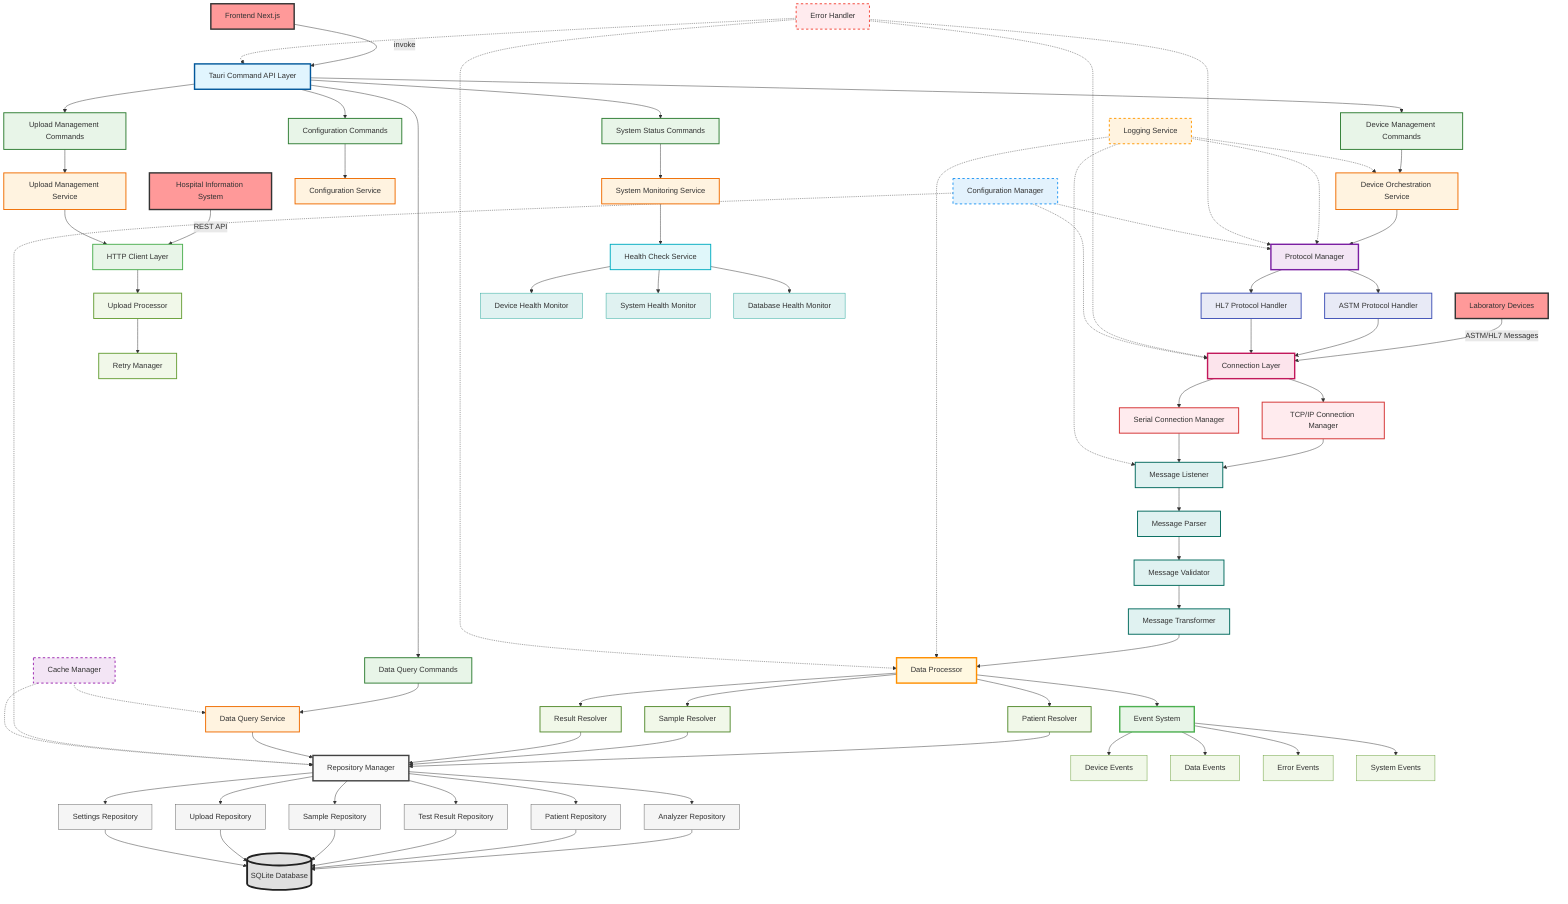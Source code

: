 graph TD
    %% External Interfaces
    FE[Frontend Next.js] -->|invoke| API[Tauri Command API Layer]
    DEV[Laboratory Devices] -->|ASTM/HL7 Messages| CONN[Connection Layer]
    HIS[Hospital Information System] -->|REST API| HTTP[HTTP Client Layer]
    
    %% API Command Layer
    API --> CMD1[Device Management Commands]
    API --> CMD2[Data Query Commands] 
    API --> CMD3[Configuration Commands]
    API --> CMD4[System Status Commands]
    API --> CMD5[Upload Management Commands]
    
    %% Service Orchestration Layer
    CMD1 --> DOS[Device Orchestration Service]
    CMD2 --> DQS[Data Query Service]
    CMD3 --> CS[Configuration Service]
    CMD4 --> SMS[System Monitoring Service]
    CMD5 --> UMS[Upload Management Service]
    
    %% Protocol Processing Layer
    DOS --> PM[Protocol Manager]
    PM --> ASTM[ASTM Protocol Handler]
    PM --> HL7[HL7 Protocol Handler]
    
    %% Connection Management Layer
    ASTM --> CONN
    HL7 --> CONN
    CONN --> TCP[TCP/IP Connection Manager]
    CONN --> SERIAL[Serial Connection Manager]
    
    %% Message Processing Pipeline
    TCP --> ML[Message Listener]
    SERIAL --> ML
    ML --> MP[Message Parser]
    MP --> MV[Message Validator]
    MV --> MT[Message Transformer]
    
    %% Data Processing Layer
    MT --> DP[Data Processor]
    DP --> PR[Patient Resolver]
    DP --> SR[Sample Resolver]
    DP --> RR[Result Resolver]
    
    %% Repository Abstraction Layer
    PR --> REPO[Repository Manager]
    SR --> REPO
    RR --> REPO
    DQS --> REPO
    
    REPO --> AR[Analyzer Repository]
    REPO --> PAR[Patient Repository]
    REPO --> TRR[Test Result Repository]
    REPO --> SAR[Sample Repository]
    REPO --> UR[Upload Repository]
    REPO --> SET[Settings Repository]
    
    %% Data Persistence Layer
    AR --> DB[(SQLite Database)]
    PAR --> DB
    TRR --> DB
    SAR --> DB
    UR --> DB
    SET --> DB
    
    %% Event System
    DP --> ES[Event System]
    ES --> EVT1[Device Events]
    ES --> EVT2[Data Events]
    ES --> EVT3[Error Events]
    ES --> EVT4[System Events]
    
    %% Cross-Cutting Concerns
    LOG[Logging Service] -.-> DOS
    LOG -.-> PM
    LOG -.-> ML
    LOG -.-> DP
    
    ERR[Error Handler] -.-> API
    ERR -.-> PM
    ERR -.-> CONN
    ERR -.-> DP
    
    CFG[Configuration Manager] -.-> PM
    CFG -.-> CONN
    CFG -.-> REPO
    
    CACHE[Cache Manager] -.-> REPO
    CACHE -.-> DQS
    
    %% External Integration
    UMS --> HTTP
    HTTP --> UPLOAD[Upload Processor]
    UPLOAD --> RETRY[Retry Manager]
    
    %% Health Monitoring
    SMS --> HEALTH[Health Check Service]
    HEALTH --> DEV_HEALTH[Device Health Monitor]
    HEALTH --> SYS_HEALTH[System Health Monitor]
    HEALTH --> DB_HEALTH[Database Health Monitor]
    
    %% Styling - API Layer
    style API fill:#e1f5fe,stroke:#01579b,stroke-width:3px
    style CMD1 fill:#e8f5e8,stroke:#2e7d32,stroke-width:2px
    style CMD2 fill:#e8f5e8,stroke:#2e7d32,stroke-width:2px
    style CMD3 fill:#e8f5e8,stroke:#2e7d32,stroke-width:2px
    style CMD4 fill:#e8f5e8,stroke:#2e7d32,stroke-width:2px
    style CMD5 fill:#e8f5e8,stroke:#2e7d32,stroke-width:2px
    
    %% Service Layer
    style DOS fill:#fff3e0,stroke:#ef6c00,stroke-width:2px
    style DQS fill:#fff3e0,stroke:#ef6c00,stroke-width:2px
    style CS fill:#fff3e0,stroke:#ef6c00,stroke-width:2px
    style SMS fill:#fff3e0,stroke:#ef6c00,stroke-width:2px
    style UMS fill:#fff3e0,stroke:#ef6c00,stroke-width:2px
    
    %% Protocol Layer
    style PM fill:#f3e5f5,stroke:#7b1fa2,stroke-width:3px
    style ASTM fill:#e8eaf6,stroke:#3f51b5,stroke-width:2px
    style HL7 fill:#e8eaf6,stroke:#3f51b5,stroke-width:2px
    
    %% Connection Layer
    style CONN fill:#fce4ec,stroke:#c2185b,stroke-width:3px
    style TCP fill:#ffebee,stroke:#d32f2f,stroke-width:2px
    style SERIAL fill:#ffebee,stroke:#d32f2f,stroke-width:2px
    
    %% Message Processing
    style ML fill:#e0f2f1,stroke:#00695c,stroke-width:2px
    style MP fill:#e0f2f1,stroke:#00695c,stroke-width:2px
    style MV fill:#e0f2f1,stroke:#00695c,stroke-width:2px
    style MT fill:#e0f2f1,stroke:#00695c,stroke-width:2px
    
    %% Data Processing
    style DP fill:#fff8e1,stroke:#ff8f00,stroke-width:3px
    style PR fill:#f1f8e9,stroke:#558b2f,stroke-width:2px
    style SR fill:#f1f8e9,stroke:#558b2f,stroke-width:2px
    style RR fill:#f1f8e9,stroke:#558b2f,stroke-width:2px
    
    %% Repository Layer
    style REPO fill:#fafafa,stroke:#424242,stroke-width:3px
    style AR fill:#f5f5f5,stroke:#616161,stroke-width:1px
    style PAR fill:#f5f5f5,stroke:#616161,stroke-width:1px
    style TRR fill:#f5f5f5,stroke:#616161,stroke-width:1px
    style SAR fill:#f5f5f5,stroke:#616161,stroke-width:1px
    style UR fill:#f5f5f5,stroke:#616161,stroke-width:1px
    style SET fill:#f5f5f5,stroke:#616161,stroke-width:1px
    
    %% Database
    style DB fill:#e0e0e0,stroke:#212121,stroke-width:4px
    
    %% Event System
    style ES fill:#e8f5e8,stroke:#4caf50,stroke-width:3px
    style EVT1 fill:#f1f8e9,stroke:#689f38,stroke-width:1px
    style EVT2 fill:#f1f8e9,stroke:#689f38,stroke-width:1px
    style EVT3 fill:#f1f8e9,stroke:#689f38,stroke-width:1px
    style EVT4 fill:#f1f8e9,stroke:#689f38,stroke-width:1px
    
    %% Cross-cutting Concerns
    style LOG fill:#fff3e0,stroke:#ff9800,stroke-width:2px,stroke-dasharray: 5 5
    style ERR fill:#ffebee,stroke:#f44336,stroke-width:2px,stroke-dasharray: 5 5
    style CFG fill:#e3f2fd,stroke:#2196f3,stroke-width:2px,stroke-dasharray: 5 5
    style CACHE fill:#f3e5f5,stroke:#9c27b0,stroke-width:2px,stroke-dasharray: 5 5
    
    %% External Integration
    style HTTP fill:#e8f5e8,stroke:#4caf50,stroke-width:2px
    style UPLOAD fill:#f1f8e9,stroke:#689f38,stroke-width:2px
    style RETRY fill:#f1f8e9,stroke:#689f38,stroke-width:2px
    
    %% Health Monitoring
    style HEALTH fill:#e0f7fa,stroke:#00acc1,stroke-width:2px
    style DEV_HEALTH fill:#e0f2f1,stroke:#26a69a,stroke-width:1px
    style SYS_HEALTH fill:#e0f2f1,stroke:#26a69a,stroke-width:1px
    style DB_HEALTH fill:#e0f2f1,stroke:#26a69a,stroke-width:1px
    
    %% External Systems
    style FE fill:#ff9999,stroke:#333,stroke-width:3px
    style DEV fill:#ff9999,stroke:#333,stroke-width:3px
    style HIS fill:#ff9999,stroke:#333,stroke-width:3px